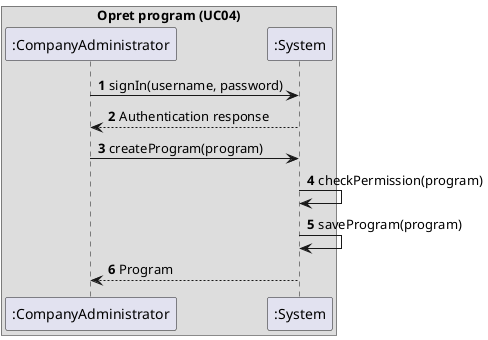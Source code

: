 @startuml
'https://plantuml.com/sequence-diagram

autonumber

box "Opret program (UC04)"
    participant ":CompanyAdministrator" as administrator
    participant ":System" as system
end box

administrator -> system : signIn(username, password)
administrator <-- system : Authentication response

administrator -> system : createProgram(program)
system -> system : checkPermission(program)
system -> system : saveProgram(program)
administrator <-- system : Program

@enduml